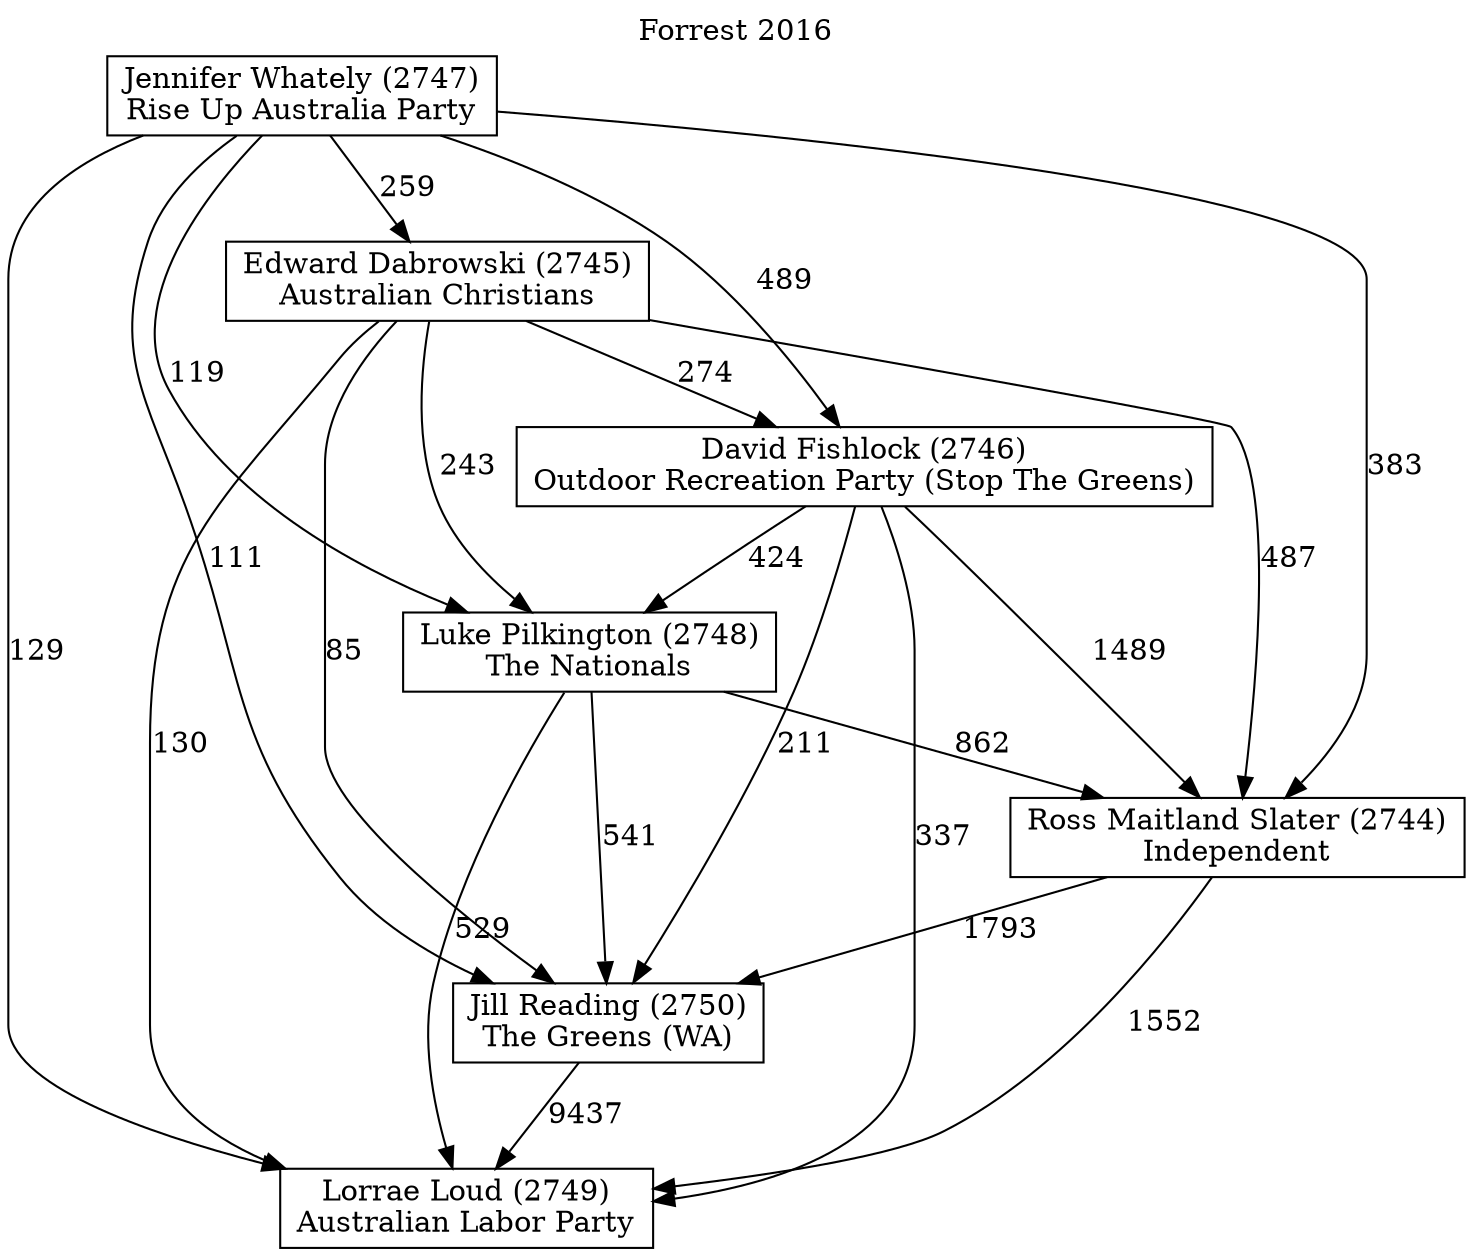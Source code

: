 // House preference flow
digraph "Lorrae Loud (2749)_Forrest_2016" {
	graph [label="Forrest 2016" labelloc=t mclimit=10]
	node [shape=box]
	"Jennifer Whately (2747)" [label="Jennifer Whately (2747)
Rise Up Australia Party"]
	"Jill Reading (2750)" [label="Jill Reading (2750)
The Greens (WA)"]
	"Ross Maitland Slater (2744)" [label="Ross Maitland Slater (2744)
Independent"]
	"David Fishlock (2746)" [label="David Fishlock (2746)
Outdoor Recreation Party (Stop The Greens)"]
	"Edward Dabrowski (2745)" [label="Edward Dabrowski (2745)
Australian Christians"]
	"Luke Pilkington (2748)" [label="Luke Pilkington (2748)
The Nationals"]
	"Lorrae Loud (2749)" [label="Lorrae Loud (2749)
Australian Labor Party"]
	"Edward Dabrowski (2745)" -> "David Fishlock (2746)" [label=274]
	"Edward Dabrowski (2745)" -> "Luke Pilkington (2748)" [label=243]
	"Jennifer Whately (2747)" -> "Edward Dabrowski (2745)" [label=259]
	"Edward Dabrowski (2745)" -> "Ross Maitland Slater (2744)" [label=487]
	"Luke Pilkington (2748)" -> "Lorrae Loud (2749)" [label=529]
	"David Fishlock (2746)" -> "Ross Maitland Slater (2744)" [label=1489]
	"Jennifer Whately (2747)" -> "Luke Pilkington (2748)" [label=119]
	"Ross Maitland Slater (2744)" -> "Lorrae Loud (2749)" [label=1552]
	"David Fishlock (2746)" -> "Lorrae Loud (2749)" [label=337]
	"Jill Reading (2750)" -> "Lorrae Loud (2749)" [label=9437]
	"Jennifer Whately (2747)" -> "Ross Maitland Slater (2744)" [label=383]
	"Edward Dabrowski (2745)" -> "Lorrae Loud (2749)" [label=130]
	"Luke Pilkington (2748)" -> "Jill Reading (2750)" [label=541]
	"Edward Dabrowski (2745)" -> "Jill Reading (2750)" [label=85]
	"David Fishlock (2746)" -> "Jill Reading (2750)" [label=211]
	"David Fishlock (2746)" -> "Luke Pilkington (2748)" [label=424]
	"Jennifer Whately (2747)" -> "Jill Reading (2750)" [label=111]
	"Jennifer Whately (2747)" -> "Lorrae Loud (2749)" [label=129]
	"Luke Pilkington (2748)" -> "Ross Maitland Slater (2744)" [label=862]
	"Jennifer Whately (2747)" -> "David Fishlock (2746)" [label=489]
	"Ross Maitland Slater (2744)" -> "Jill Reading (2750)" [label=1793]
}

